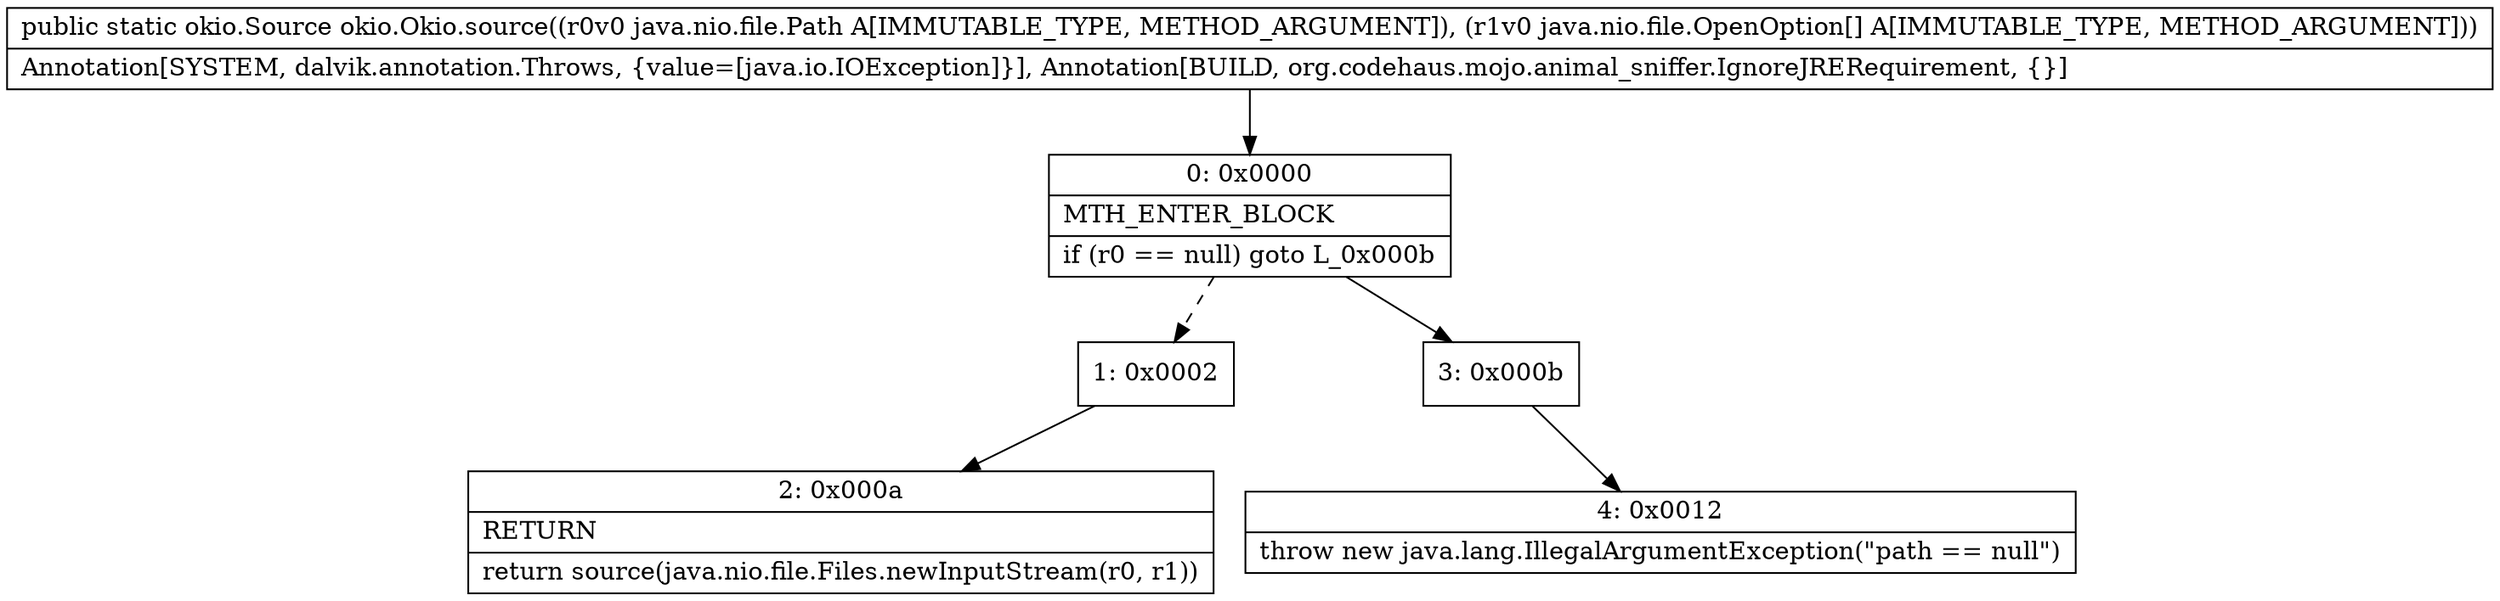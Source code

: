 digraph "CFG forokio.Okio.source(Ljava\/nio\/file\/Path;[Ljava\/nio\/file\/OpenOption;)Lokio\/Source;" {
Node_0 [shape=record,label="{0\:\ 0x0000|MTH_ENTER_BLOCK\l|if (r0 == null) goto L_0x000b\l}"];
Node_1 [shape=record,label="{1\:\ 0x0002}"];
Node_2 [shape=record,label="{2\:\ 0x000a|RETURN\l|return source(java.nio.file.Files.newInputStream(r0, r1))\l}"];
Node_3 [shape=record,label="{3\:\ 0x000b}"];
Node_4 [shape=record,label="{4\:\ 0x0012|throw new java.lang.IllegalArgumentException(\"path == null\")\l}"];
MethodNode[shape=record,label="{public static okio.Source okio.Okio.source((r0v0 java.nio.file.Path A[IMMUTABLE_TYPE, METHOD_ARGUMENT]), (r1v0 java.nio.file.OpenOption[] A[IMMUTABLE_TYPE, METHOD_ARGUMENT]))  | Annotation[SYSTEM, dalvik.annotation.Throws, \{value=[java.io.IOException]\}], Annotation[BUILD, org.codehaus.mojo.animal_sniffer.IgnoreJRERequirement, \{\}]\l}"];
MethodNode -> Node_0;
Node_0 -> Node_1[style=dashed];
Node_0 -> Node_3;
Node_1 -> Node_2;
Node_3 -> Node_4;
}

